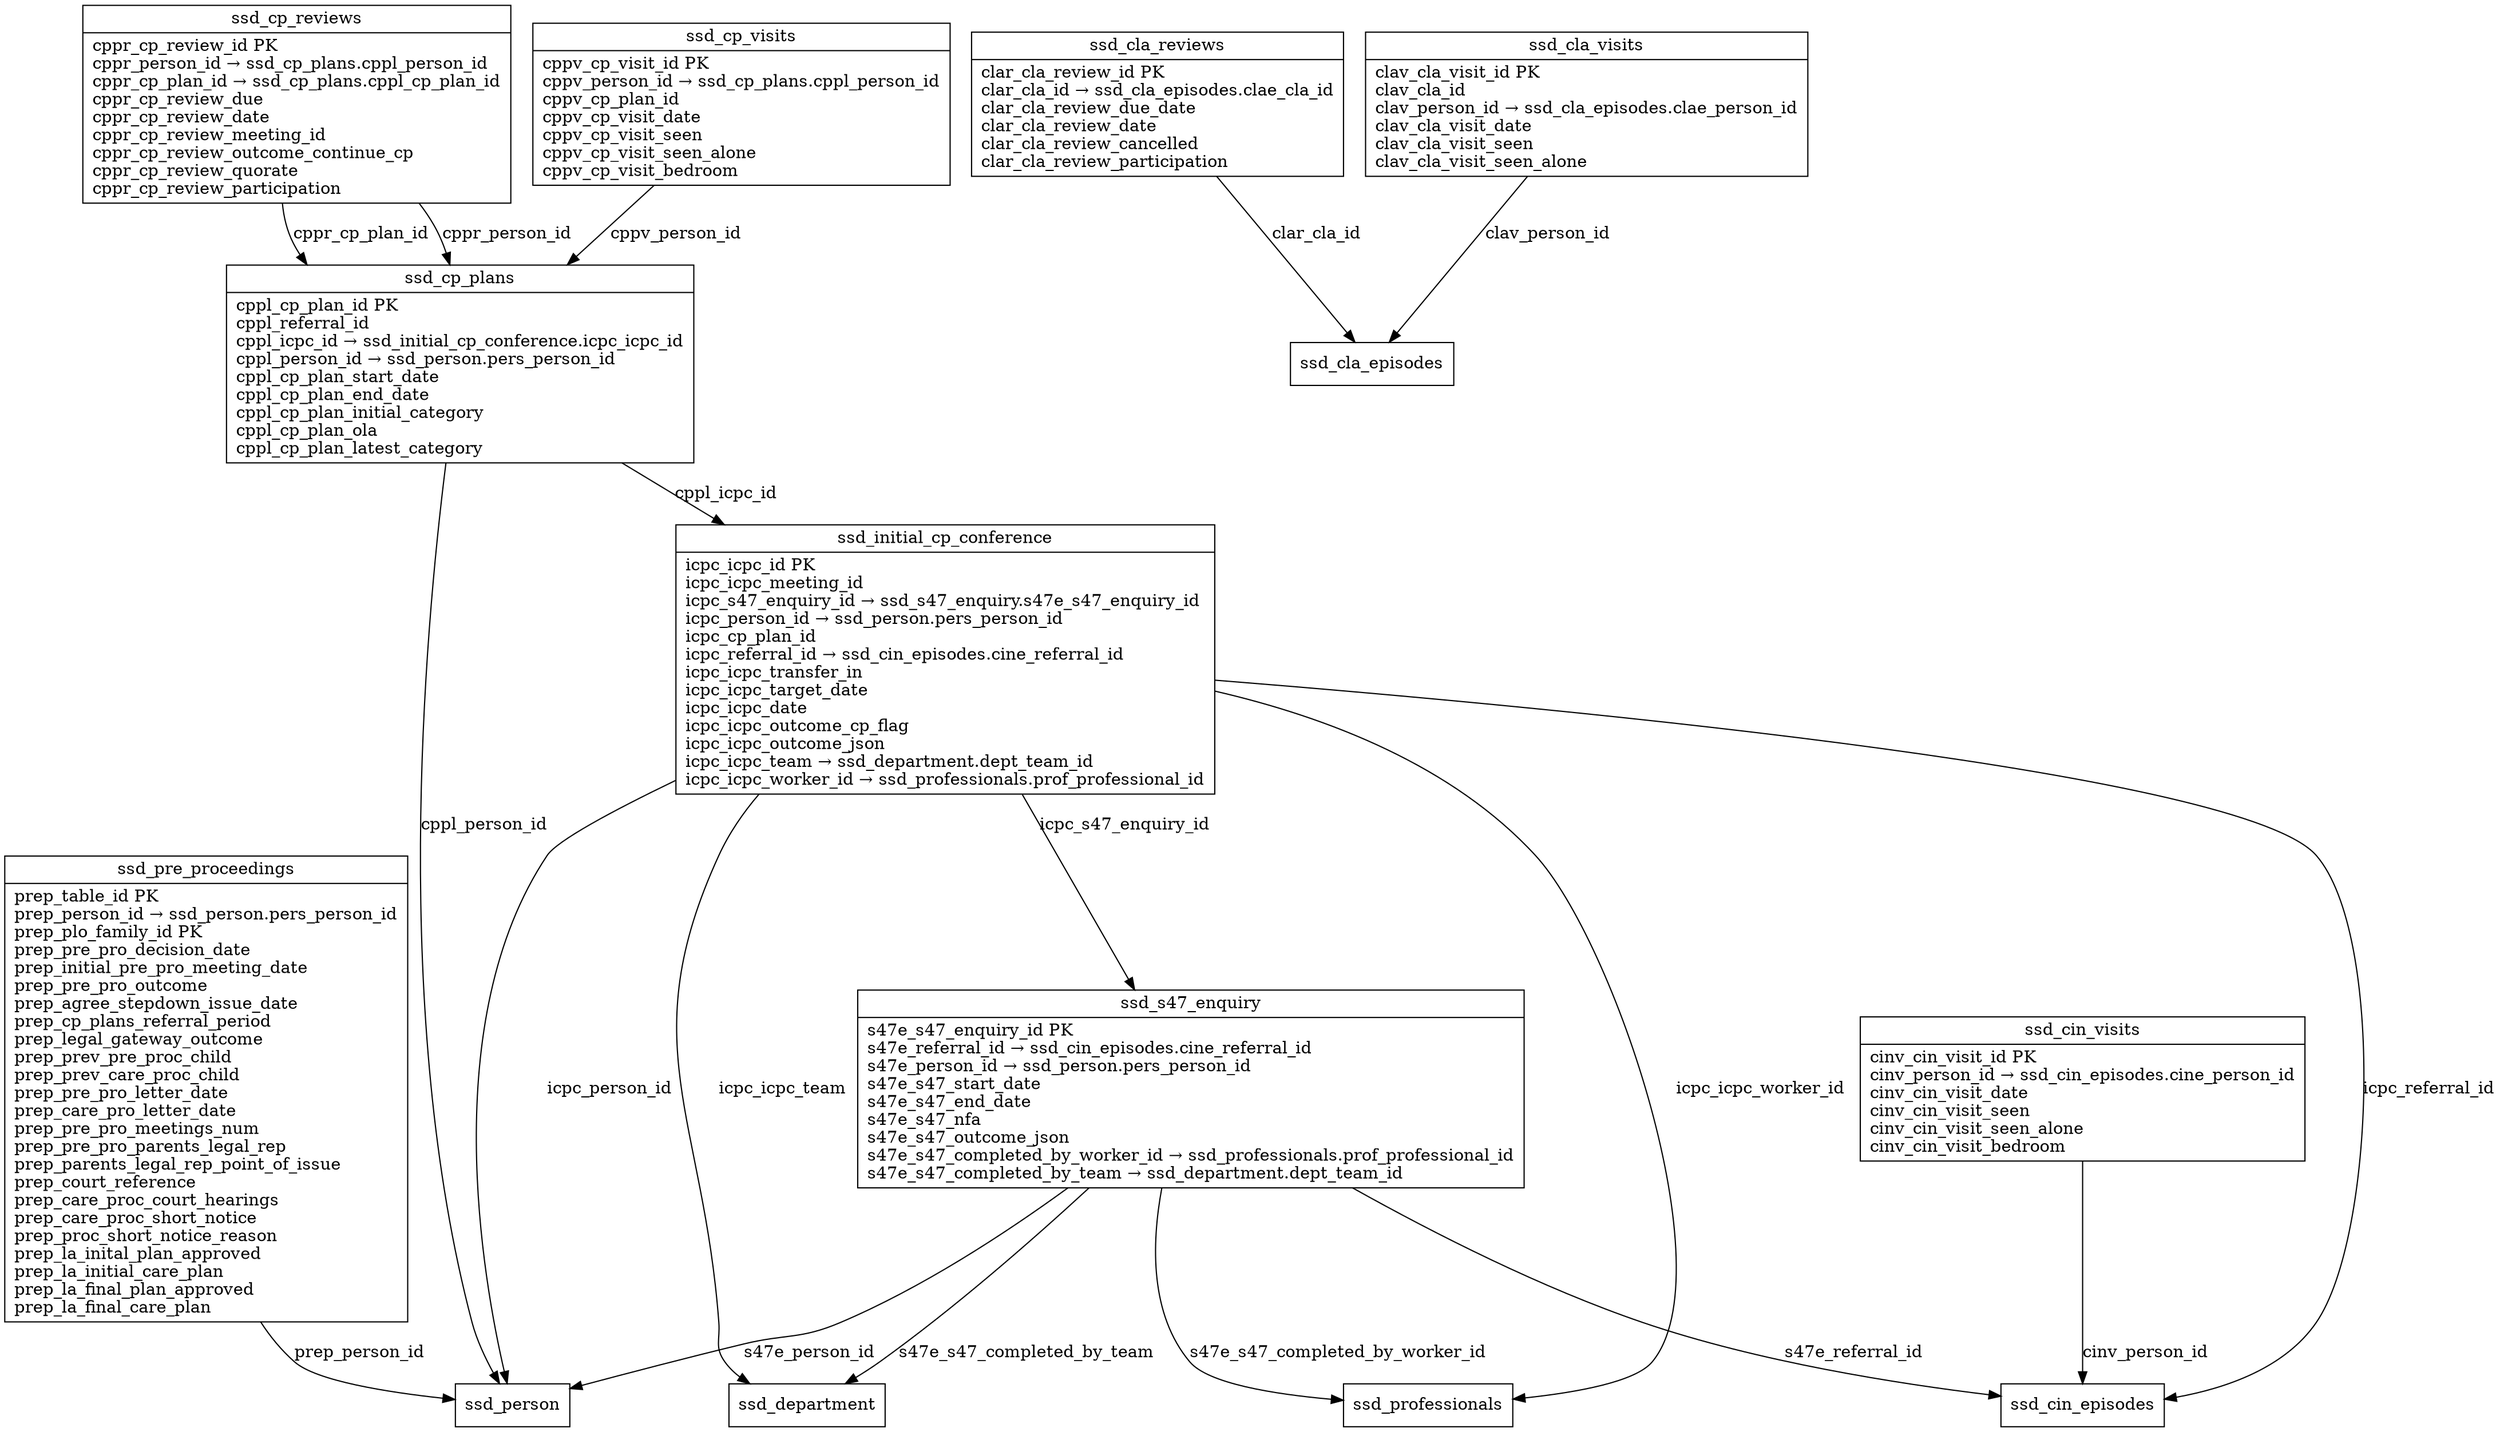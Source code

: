 digraph G {
  node [shape=record];
  ssd_initial_cp_conference [label="{ssd_initial_cp_conference|icpc_icpc_id PK\licpc_icpc_meeting_id\licpc_s47_enquiry_id → ssd_s47_enquiry.s47e_s47_enquiry_id\licpc_person_id → ssd_person.pers_person_id\licpc_cp_plan_id\licpc_referral_id → ssd_cin_episodes.cine_referral_id\licpc_icpc_transfer_in\licpc_icpc_target_date\licpc_icpc_date\licpc_icpc_outcome_cp_flag\licpc_icpc_outcome_json\licpc_icpc_team → ssd_department.dept_team_id\licpc_icpc_worker_id → ssd_professionals.prof_professional_id\l}"];
  ssd_s47_enquiry [label="{ssd_s47_enquiry|s47e_s47_enquiry_id PK\ls47e_referral_id → ssd_cin_episodes.cine_referral_id\ls47e_person_id → ssd_person.pers_person_id\ls47e_s47_start_date\ls47e_s47_end_date\ls47e_s47_nfa\ls47e_s47_outcome_json\ls47e_s47_completed_by_worker_id → ssd_professionals.prof_professional_id\ls47e_s47_completed_by_team → ssd_department.dept_team_id\l}"];
  ssd_cla_reviews [label="{ssd_cla_reviews|clar_cla_review_id PK\lclar_cla_id → ssd_cla_episodes.clae_cla_id\lclar_cla_review_due_date\lclar_cla_review_date\lclar_cla_review_cancelled\lclar_cla_review_participation\l}"];
  ssd_pre_proceedings [label="{ssd_pre_proceedings|prep_table_id PK\lprep_person_id → ssd_person.pers_person_id\lprep_plo_family_id PK\lprep_pre_pro_decision_date\lprep_initial_pre_pro_meeting_date\lprep_pre_pro_outcome\lprep_agree_stepdown_issue_date\lprep_cp_plans_referral_period\lprep_legal_gateway_outcome\lprep_prev_pre_proc_child\lprep_prev_care_proc_child\lprep_pre_pro_letter_date\lprep_care_pro_letter_date\lprep_pre_pro_meetings_num\lprep_pre_pro_parents_legal_rep\lprep_parents_legal_rep_point_of_issue\lprep_court_reference\lprep_care_proc_court_hearings\lprep_care_proc_short_notice\lprep_proc_short_notice_reason\lprep_la_inital_plan_approved\lprep_la_initial_care_plan\lprep_la_final_plan_approved\lprep_la_final_care_plan\l}"];
  ssd_cla_visits [label="{ssd_cla_visits|clav_cla_visit_id PK\lclav_cla_id\lclav_person_id → ssd_cla_episodes.clae_person_id\lclav_cla_visit_date\lclav_cla_visit_seen\lclav_cla_visit_seen_alone\l}"];
  ssd_cin_visits [label="{ssd_cin_visits|cinv_cin_visit_id PK\lcinv_person_id → ssd_cin_episodes.cine_person_id\lcinv_cin_visit_date\lcinv_cin_visit_seen\lcinv_cin_visit_seen_alone\lcinv_cin_visit_bedroom\l}"];
  ssd_cp_reviews [label="{ssd_cp_reviews|cppr_cp_review_id PK\lcppr_person_id → ssd_cp_plans.cppl_person_id\lcppr_cp_plan_id → ssd_cp_plans.cppl_cp_plan_id\lcppr_cp_review_due\lcppr_cp_review_date\lcppr_cp_review_meeting_id\lcppr_cp_review_outcome_continue_cp\lcppr_cp_review_quorate\lcppr_cp_review_participation\l}"];
  ssd_cp_plans [label="{ssd_cp_plans|cppl_cp_plan_id PK\lcppl_referral_id\lcppl_icpc_id → ssd_initial_cp_conference.icpc_icpc_id\lcppl_person_id → ssd_person.pers_person_id\lcppl_cp_plan_start_date\lcppl_cp_plan_end_date\lcppl_cp_plan_initial_category\lcppl_cp_plan_ola\lcppl_cp_plan_latest_category\l}"];
  ssd_cp_visits [label="{ssd_cp_visits|cppv_cp_visit_id PK\lcppv_person_id → ssd_cp_plans.cppl_person_id\lcppv_cp_plan_id\lcppv_cp_visit_date\lcppv_cp_visit_seen\lcppv_cp_visit_seen_alone\lcppv_cp_visit_bedroom\l}"];
  ssd_initial_cp_conference -> ssd_s47_enquiry [label="icpc_s47_enquiry_id"];
  ssd_initial_cp_conference -> ssd_person [label="icpc_person_id"];
  ssd_initial_cp_conference -> ssd_cin_episodes [label="icpc_referral_id"];
  ssd_initial_cp_conference -> ssd_department [label="icpc_icpc_team"];
  ssd_initial_cp_conference -> ssd_professionals [label="icpc_icpc_worker_id"];
  ssd_s47_enquiry -> ssd_cin_episodes [label="s47e_referral_id"];
  ssd_s47_enquiry -> ssd_person [label="s47e_person_id"];
  ssd_s47_enquiry -> ssd_professionals [label="s47e_s47_completed_by_worker_id"];
  ssd_s47_enquiry -> ssd_department [label="s47e_s47_completed_by_team"];
  ssd_cla_reviews -> ssd_cla_episodes [label="clar_cla_id"];
  ssd_pre_proceedings -> ssd_person [label="prep_person_id"];
  ssd_cla_visits -> ssd_cla_episodes [label="clav_person_id"];
  ssd_cin_visits -> ssd_cin_episodes [label="cinv_person_id"];
  ssd_cp_reviews -> ssd_cp_plans [label="cppr_person_id"];
  ssd_cp_reviews -> ssd_cp_plans [label="cppr_cp_plan_id"];
  ssd_cp_plans -> ssd_initial_cp_conference [label="cppl_icpc_id"];
  ssd_cp_plans -> ssd_person [label="cppl_person_id"];
  ssd_cp_visits -> ssd_cp_plans [label="cppv_person_id"];
}